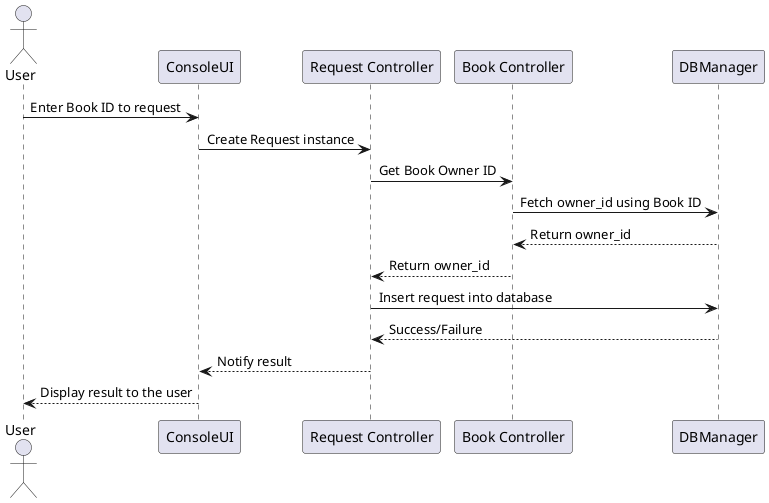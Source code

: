 @startuml
actor User as U
participant "ConsoleUI" as UI
participant "Request Controller" as RC
participant "Book Controller" as BC
participant "DBManager" as DB

U -> UI: Enter Book ID to request
UI -> RC: Create Request instance
RC -> BC: Get Book Owner ID
BC -> DB: Fetch owner_id using Book ID
DB --> BC: Return owner_id
BC --> RC: Return owner_id
RC -> DB: Insert request into database
DB --> RC: Success/Failure
RC --> UI: Notify result
UI --> U: Display result to the user
@enduml
